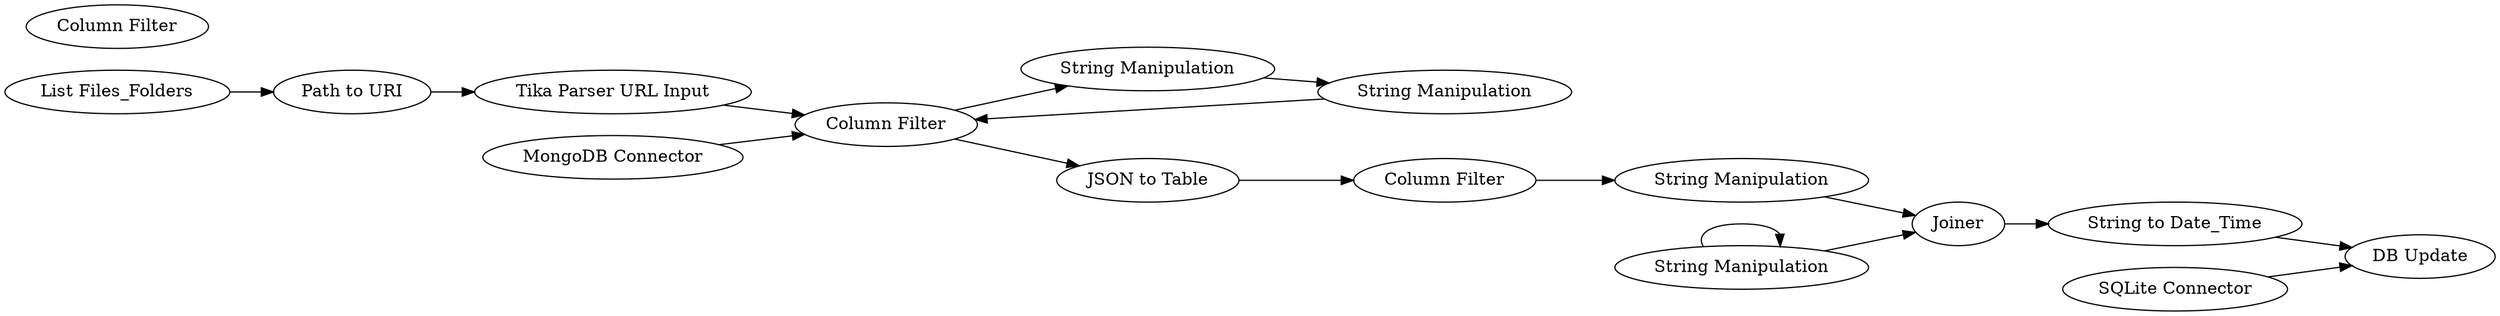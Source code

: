 digraph {
	1 [label="List Files_Folders"]
	2 [label="Tika Parser URL Input"]
	3 [label="MongoDB Connector"]
	4 [label="MongoDB Reader"]
	4 [label="Column Filter"]
	5 [label="String Manipulation"]
	6 [label="String Manipulation"]
	9 [label="Column Filter"]
	14 [label="String Manipulation"]
	10 [label="JSON to Table"]
	12 [label=Joiner]
	13 [label="Path to URI"]
	16 [label="SQLite Connector"]
	17 [label="DB Update"]
	41 [label="String to Date_Time"]
	11 [label="Column Filter"]
	15 [label="String Manipulation"]
	4 -> 5
	5 -> 6
	6 -> 4
	14 -> 14
	11 -> 15
	1 -> 13
	2 -> 4
	3 -> 4
	4 -> 10
	14 -> 12
	10 -> 11
	12 -> 41
	13 -> 2
	16 -> 17
	41 -> 17
	15 -> 12
	rankdir=LR
}
